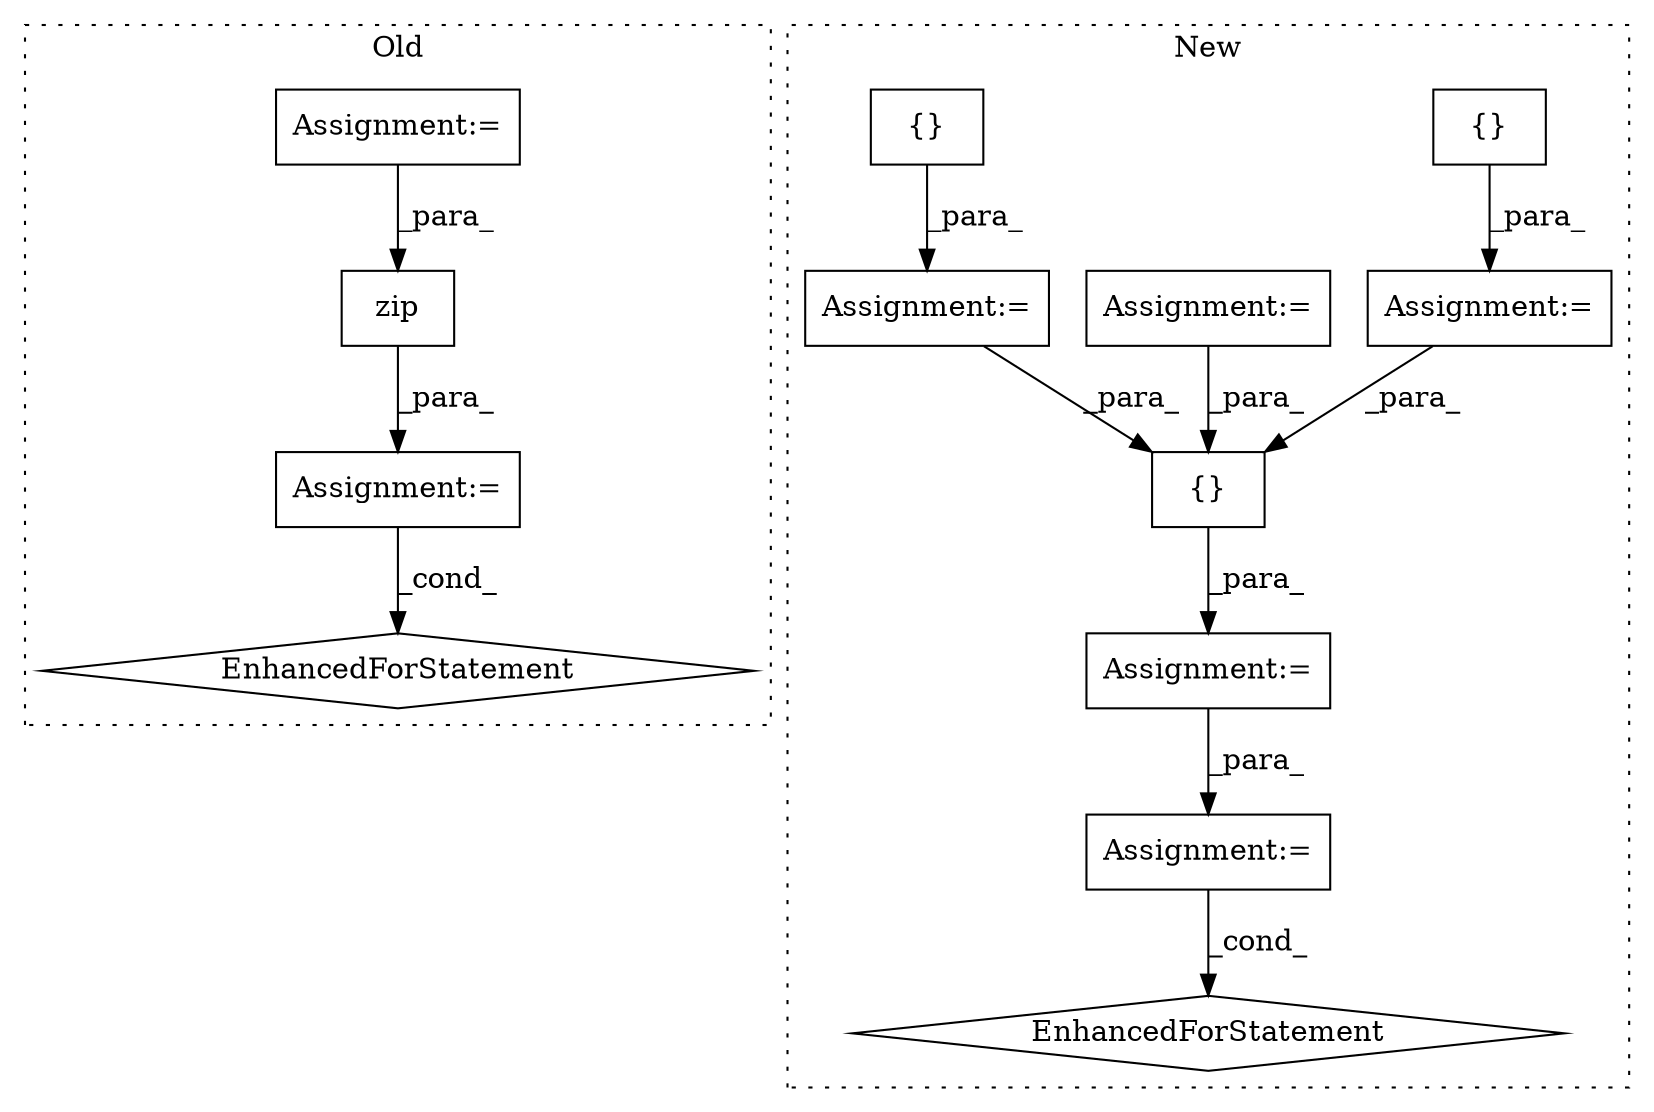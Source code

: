 digraph G {
subgraph cluster0 {
1 [label="zip" a="32" s="2258,2288" l="4,1" shape="box"];
3 [label="Assignment:=" a="7" s="2177,2289" l="73,2" shape="box"];
5 [label="Assignment:=" a="7" s="1844" l="12" shape="box"];
8 [label="EnhancedForStatement" a="70" s="2177,2289" l="73,2" shape="diamond"];
label = "Old";
style="dotted";
}
subgraph cluster1 {
2 [label="{}" a="4" s="3180,3190" l="1,1" shape="box"];
4 [label="Assignment:=" a="7" s="3393" l="2" shape="box"];
6 [label="Assignment:=" a="7" s="3149" l="1" shape="box"];
7 [label="Assignment:=" a="7" s="3060" l="1" shape="box"];
9 [label="Assignment:=" a="7" s="3419,3557" l="68,2" shape="box"];
10 [label="EnhancedForStatement" a="70" s="3419,3557" l="68,2" shape="diamond"];
11 [label="{}" a="4" s="3404,3406" l="1,1" shape="box"];
12 [label="Assignment:=" a="7" s="3222" l="1" shape="box"];
13 [label="{}" a="4" s="3091,3096" l="1,1" shape="box"];
label = "New";
style="dotted";
}
1 -> 3 [label="_para_"];
2 -> 6 [label="_para_"];
3 -> 8 [label="_cond_"];
4 -> 9 [label="_para_"];
5 -> 1 [label="_para_"];
6 -> 11 [label="_para_"];
7 -> 11 [label="_para_"];
9 -> 10 [label="_cond_"];
11 -> 4 [label="_para_"];
12 -> 11 [label="_para_"];
13 -> 7 [label="_para_"];
}